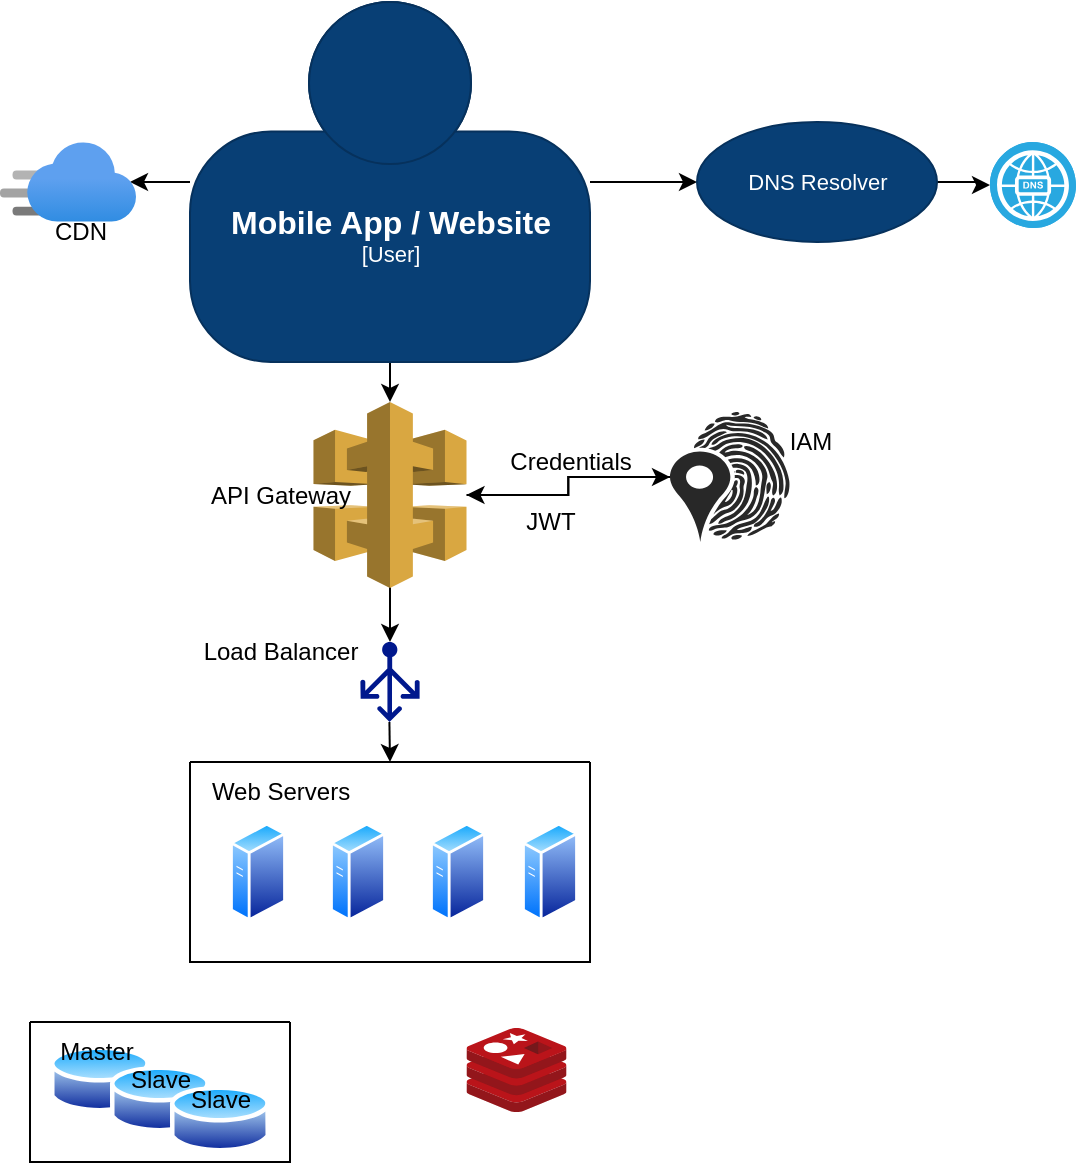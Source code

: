 <mxfile version="20.1.1" type="github">
  <diagram id="r1uXpdKRCfTeo72BGtkF" name="Page-1">
    <mxGraphModel dx="1125" dy="593" grid="1" gridSize="10" guides="1" tooltips="1" connect="1" arrows="1" fold="1" page="1" pageScale="1" pageWidth="827" pageHeight="1169" math="0" shadow="0">
      <root>
        <mxCell id="0" />
        <mxCell id="1" parent="0" />
        <mxCell id="oPO_9aN8l0oO0LtUnZyv-4" value="" style="edgeStyle=orthogonalEdgeStyle;rounded=0;orthogonalLoop=1;jettySize=auto;html=1;" parent="1" source="oPO_9aN8l0oO0LtUnZyv-1" target="oPO_9aN8l0oO0LtUnZyv-3" edge="1">
          <mxGeometry relative="1" as="geometry" />
        </mxCell>
        <mxCell id="oPO_9aN8l0oO0LtUnZyv-9" value="" style="edgeStyle=orthogonalEdgeStyle;rounded=0;orthogonalLoop=1;jettySize=auto;html=1;" parent="1" source="oPO_9aN8l0oO0LtUnZyv-1" edge="1">
          <mxGeometry relative="1" as="geometry">
            <mxPoint x="260" y="140" as="targetPoint" />
          </mxGeometry>
        </mxCell>
        <mxCell id="kPaHrOHMG2eySoIag-1M-3" value="" style="edgeStyle=orthogonalEdgeStyle;rounded=0;orthogonalLoop=1;jettySize=auto;html=1;" edge="1" parent="1" source="oPO_9aN8l0oO0LtUnZyv-1">
          <mxGeometry relative="1" as="geometry">
            <mxPoint x="390" y="250" as="targetPoint" />
          </mxGeometry>
        </mxCell>
        <object placeholders="1" c4Name="Mobile App / Website" c4Type="User" c4Description="" label="&lt;font style=&quot;font-size: 16px&quot;&gt;&lt;b&gt;%c4Name%&lt;/b&gt;&lt;/font&gt;&lt;div&gt;[%c4Type%]&lt;/div&gt;&lt;br&gt;&lt;div&gt;&lt;font style=&quot;font-size: 11px&quot;&gt;&lt;font color=&quot;#cccccc&quot;&gt;%c4Description%&lt;/font&gt;&lt;/div&gt;" id="oPO_9aN8l0oO0LtUnZyv-1">
          <mxCell style="html=1;fontSize=11;dashed=0;whitespace=wrap;fillColor=#083F75;strokeColor=#06315C;fontColor=#ffffff;shape=mxgraph.c4.person2;align=center;metaEdit=1;points=[[0.5,0,0],[1,0.5,0],[1,0.75,0],[0.75,1,0],[0.5,1,0],[0.25,1,0],[0,0.75,0],[0,0.5,0]];resizable=0;" parent="1" vertex="1">
            <mxGeometry x="290" y="50" width="200" height="180" as="geometry" />
          </mxCell>
        </object>
        <mxCell id="kPaHrOHMG2eySoIag-1M-30" value="" style="edgeStyle=orthogonalEdgeStyle;rounded=0;orthogonalLoop=1;jettySize=auto;html=1;" edge="1" parent="1" source="oPO_9aN8l0oO0LtUnZyv-3" target="kPaHrOHMG2eySoIag-1M-29">
          <mxGeometry relative="1" as="geometry" />
        </mxCell>
        <mxCell id="oPO_9aN8l0oO0LtUnZyv-3" value="DNS Resolver" style="ellipse;whiteSpace=wrap;html=1;fontSize=11;fillColor=#083F75;strokeColor=#06315C;fontColor=#ffffff;dashed=0;" parent="1" vertex="1">
          <mxGeometry x="543.5" y="110" width="120" height="60" as="geometry" />
        </mxCell>
        <mxCell id="kPaHrOHMG2eySoIag-1M-11" value="" style="edgeStyle=orthogonalEdgeStyle;rounded=0;orthogonalLoop=1;jettySize=auto;html=1;" edge="1" parent="1">
          <mxGeometry relative="1" as="geometry">
            <mxPoint x="390" y="310" as="sourcePoint" />
            <mxPoint x="390" y="370" as="targetPoint" />
          </mxGeometry>
        </mxCell>
        <mxCell id="kPaHrOHMG2eySoIag-1M-12" value="" style="swimlane;startSize=0;" vertex="1" parent="1">
          <mxGeometry x="290" y="430" width="200" height="100" as="geometry" />
        </mxCell>
        <mxCell id="kPaHrOHMG2eySoIag-1M-14" value="" style="aspect=fixed;perimeter=ellipsePerimeter;html=1;align=center;shadow=0;dashed=0;spacingTop=3;image;image=img/lib/active_directory/generic_server.svg;" vertex="1" parent="kPaHrOHMG2eySoIag-1M-12">
          <mxGeometry x="20" y="30" width="28.0" height="50" as="geometry" />
        </mxCell>
        <mxCell id="kPaHrOHMG2eySoIag-1M-15" value="" style="aspect=fixed;perimeter=ellipsePerimeter;html=1;align=center;shadow=0;dashed=0;spacingTop=3;image;image=img/lib/active_directory/generic_server.svg;" vertex="1" parent="kPaHrOHMG2eySoIag-1M-12">
          <mxGeometry x="70" y="30" width="28.0" height="50" as="geometry" />
        </mxCell>
        <mxCell id="kPaHrOHMG2eySoIag-1M-16" value="" style="aspect=fixed;perimeter=ellipsePerimeter;html=1;align=center;shadow=0;dashed=0;spacingTop=3;image;image=img/lib/active_directory/generic_server.svg;" vertex="1" parent="kPaHrOHMG2eySoIag-1M-12">
          <mxGeometry x="120" y="30" width="28.0" height="50" as="geometry" />
        </mxCell>
        <mxCell id="kPaHrOHMG2eySoIag-1M-17" value="" style="aspect=fixed;perimeter=ellipsePerimeter;html=1;align=center;shadow=0;dashed=0;spacingTop=3;image;image=img/lib/active_directory/generic_server.svg;" vertex="1" parent="kPaHrOHMG2eySoIag-1M-12">
          <mxGeometry x="166" y="30" width="28.0" height="50" as="geometry" />
        </mxCell>
        <mxCell id="kPaHrOHMG2eySoIag-1M-48" value="Web Servers" style="text;html=1;align=center;verticalAlign=middle;resizable=0;points=[];autosize=1;strokeColor=none;fillColor=none;" vertex="1" parent="kPaHrOHMG2eySoIag-1M-12">
          <mxGeometry width="90" height="30" as="geometry" />
        </mxCell>
        <mxCell id="kPaHrOHMG2eySoIag-1M-21" style="edgeStyle=orthogonalEdgeStyle;rounded=0;orthogonalLoop=1;jettySize=auto;html=1;exitX=0.49;exitY=1;exitDx=0;exitDy=0;exitPerimeter=0;entryX=0.5;entryY=0;entryDx=0;entryDy=0;" edge="1" parent="1" source="kPaHrOHMG2eySoIag-1M-18" target="kPaHrOHMG2eySoIag-1M-12">
          <mxGeometry relative="1" as="geometry" />
        </mxCell>
        <mxCell id="kPaHrOHMG2eySoIag-1M-18" value="" style="sketch=0;aspect=fixed;pointerEvents=1;shadow=0;dashed=0;html=1;strokeColor=none;labelPosition=center;verticalLabelPosition=bottom;verticalAlign=top;align=center;fillColor=#00188D;shape=mxgraph.azure.load_balancer_generic" vertex="1" parent="1">
          <mxGeometry x="375.2" y="370" width="29.6" height="40" as="geometry" />
        </mxCell>
        <mxCell id="kPaHrOHMG2eySoIag-1M-32" value="" style="edgeStyle=orthogonalEdgeStyle;rounded=0;orthogonalLoop=1;jettySize=auto;html=1;" edge="1" parent="1" source="kPaHrOHMG2eySoIag-1M-23" target="kPaHrOHMG2eySoIag-1M-31">
          <mxGeometry relative="1" as="geometry" />
        </mxCell>
        <mxCell id="kPaHrOHMG2eySoIag-1M-23" value="" style="outlineConnect=0;dashed=0;verticalLabelPosition=bottom;verticalAlign=top;align=center;html=1;shape=mxgraph.aws3.api_gateway;fillColor=#D9A741;gradientColor=none;" vertex="1" parent="1">
          <mxGeometry x="351.75" y="250" width="76.5" height="93" as="geometry" />
        </mxCell>
        <mxCell id="kPaHrOHMG2eySoIag-1M-24" value="" style="aspect=fixed;html=1;points=[];align=center;image;fontSize=12;image=img/lib/azure2/app_services/CDN_Profiles.svg;" vertex="1" parent="1">
          <mxGeometry x="195" y="120" width="68" height="40" as="geometry" />
        </mxCell>
        <mxCell id="kPaHrOHMG2eySoIag-1M-28" value="CDN" style="text;html=1;align=center;verticalAlign=middle;resizable=0;points=[];autosize=1;strokeColor=none;fillColor=none;" vertex="1" parent="1">
          <mxGeometry x="210" y="150" width="50" height="30" as="geometry" />
        </mxCell>
        <mxCell id="kPaHrOHMG2eySoIag-1M-29" value="" style="fillColor=#28A8E0;verticalLabelPosition=bottom;sketch=0;html=1;strokeColor=#ffffff;verticalAlign=top;align=center;points=[[0.145,0.145,0],[0.5,0,0],[0.855,0.145,0],[1,0.5,0],[0.855,0.855,0],[0.5,1,0],[0.145,0.855,0],[0,0.5,0]];pointerEvents=1;shape=mxgraph.cisco_safe.compositeIcon;bgIcon=ellipse;resIcon=mxgraph.cisco_safe.capability.dns;" vertex="1" parent="1">
          <mxGeometry x="690" y="120" width="43" height="43" as="geometry" />
        </mxCell>
        <mxCell id="kPaHrOHMG2eySoIag-1M-33" value="" style="edgeStyle=orthogonalEdgeStyle;rounded=0;orthogonalLoop=1;jettySize=auto;html=1;" edge="1" parent="1" source="kPaHrOHMG2eySoIag-1M-31" target="kPaHrOHMG2eySoIag-1M-23">
          <mxGeometry relative="1" as="geometry" />
        </mxCell>
        <mxCell id="kPaHrOHMG2eySoIag-1M-31" value="" style="verticalLabelPosition=bottom;sketch=0;html=1;fillColor=#282828;strokeColor=none;verticalAlign=top;pointerEvents=1;align=center;shape=mxgraph.cisco_safe.security_icons.iam;" vertex="1" parent="1">
          <mxGeometry x="530" y="255" width="60" height="65" as="geometry" />
        </mxCell>
        <mxCell id="kPaHrOHMG2eySoIag-1M-34" value="Credentials" style="text;html=1;align=center;verticalAlign=middle;resizable=0;points=[];autosize=1;strokeColor=none;fillColor=none;" vertex="1" parent="1">
          <mxGeometry x="440" y="265" width="80" height="30" as="geometry" />
        </mxCell>
        <mxCell id="kPaHrOHMG2eySoIag-1M-35" value="JWT" style="text;html=1;align=center;verticalAlign=middle;resizable=0;points=[];autosize=1;strokeColor=none;fillColor=none;" vertex="1" parent="1">
          <mxGeometry x="445" y="295" width="50" height="30" as="geometry" />
        </mxCell>
        <mxCell id="kPaHrOHMG2eySoIag-1M-36" value="IAM" style="text;html=1;align=center;verticalAlign=middle;resizable=0;points=[];autosize=1;strokeColor=none;fillColor=none;" vertex="1" parent="1">
          <mxGeometry x="580" y="255" width="40" height="30" as="geometry" />
        </mxCell>
        <mxCell id="kPaHrOHMG2eySoIag-1M-37" value="API Gateway" style="text;html=1;align=center;verticalAlign=middle;resizable=0;points=[];autosize=1;strokeColor=none;fillColor=none;" vertex="1" parent="1">
          <mxGeometry x="290" y="281.5" width="90" height="30" as="geometry" />
        </mxCell>
        <mxCell id="kPaHrOHMG2eySoIag-1M-39" value="" style="aspect=fixed;perimeter=ellipsePerimeter;html=1;align=center;shadow=0;dashed=0;spacingTop=3;image;image=img/lib/active_directory/database.svg;" vertex="1" parent="1">
          <mxGeometry x="220" y="570" width="50" height="37" as="geometry" />
        </mxCell>
        <mxCell id="kPaHrOHMG2eySoIag-1M-40" value="" style="aspect=fixed;perimeter=ellipsePerimeter;html=1;align=center;shadow=0;dashed=0;spacingTop=3;image;image=img/lib/active_directory/database.svg;" vertex="1" parent="1">
          <mxGeometry x="250" y="580" width="50" height="37" as="geometry" />
        </mxCell>
        <mxCell id="kPaHrOHMG2eySoIag-1M-41" value="" style="aspect=fixed;perimeter=ellipsePerimeter;html=1;align=center;shadow=0;dashed=0;spacingTop=3;image;image=img/lib/active_directory/database.svg;" vertex="1" parent="1">
          <mxGeometry x="280" y="590" width="50" height="37" as="geometry" />
        </mxCell>
        <mxCell id="kPaHrOHMG2eySoIag-1M-42" value="" style="swimlane;startSize=0;" vertex="1" parent="1">
          <mxGeometry x="210" y="560" width="130" height="70" as="geometry" />
        </mxCell>
        <mxCell id="kPaHrOHMG2eySoIag-1M-46" value="Slave" style="text;html=1;align=center;verticalAlign=middle;resizable=0;points=[];autosize=1;strokeColor=none;fillColor=none;" vertex="1" parent="kPaHrOHMG2eySoIag-1M-42">
          <mxGeometry x="40" y="13.5" width="50" height="30" as="geometry" />
        </mxCell>
        <mxCell id="kPaHrOHMG2eySoIag-1M-47" value="Slave" style="text;html=1;align=center;verticalAlign=middle;resizable=0;points=[];autosize=1;strokeColor=none;fillColor=none;" vertex="1" parent="kPaHrOHMG2eySoIag-1M-42">
          <mxGeometry x="70" y="23.5" width="50" height="30" as="geometry" />
        </mxCell>
        <mxCell id="kPaHrOHMG2eySoIag-1M-43" value="" style="sketch=0;aspect=fixed;html=1;points=[];align=center;image;fontSize=12;image=img/lib/mscae/Cache_Redis_Product.svg;" vertex="1" parent="1">
          <mxGeometry x="428.25" y="563" width="50" height="42" as="geometry" />
        </mxCell>
        <mxCell id="kPaHrOHMG2eySoIag-1M-45" value="Master" style="text;html=1;align=center;verticalAlign=middle;resizable=0;points=[];autosize=1;strokeColor=none;fillColor=none;" vertex="1" parent="1">
          <mxGeometry x="213" y="560" width="60" height="30" as="geometry" />
        </mxCell>
        <mxCell id="kPaHrOHMG2eySoIag-1M-49" value="Load Balancer" style="text;html=1;align=center;verticalAlign=middle;resizable=0;points=[];autosize=1;strokeColor=none;fillColor=none;" vertex="1" parent="1">
          <mxGeometry x="285" y="360" width="100" height="30" as="geometry" />
        </mxCell>
      </root>
    </mxGraphModel>
  </diagram>
</mxfile>
